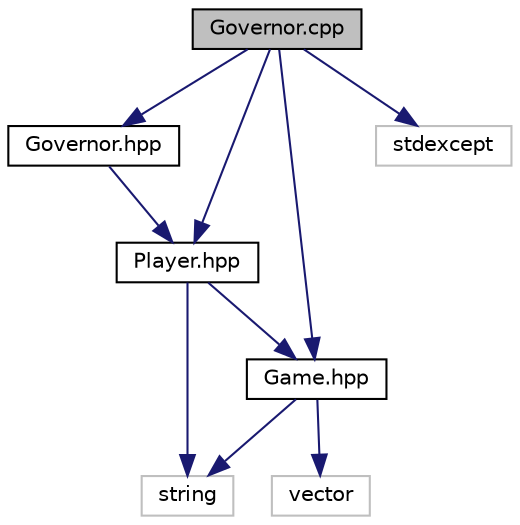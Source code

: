 digraph "Governor.cpp"
{
 // LATEX_PDF_SIZE
  edge [fontname="Helvetica",fontsize="10",labelfontname="Helvetica",labelfontsize="10"];
  node [fontname="Helvetica",fontsize="10",shape=record];
  Node1 [label="Governor.cpp",height=0.2,width=0.4,color="black", fillcolor="grey75", style="filled", fontcolor="black",tooltip=" "];
  Node1 -> Node2 [color="midnightblue",fontsize="10",style="solid"];
  Node2 [label="Governor.hpp",height=0.2,width=0.4,color="black", fillcolor="white", style="filled",URL="$Governor_8hpp.html",tooltip=" "];
  Node2 -> Node3 [color="midnightblue",fontsize="10",style="solid"];
  Node3 [label="Player.hpp",height=0.2,width=0.4,color="black", fillcolor="white", style="filled",URL="$Player_8hpp.html",tooltip=" "];
  Node3 -> Node4 [color="midnightblue",fontsize="10",style="solid"];
  Node4 [label="string",height=0.2,width=0.4,color="grey75", fillcolor="white", style="filled",tooltip=" "];
  Node3 -> Node5 [color="midnightblue",fontsize="10",style="solid"];
  Node5 [label="Game.hpp",height=0.2,width=0.4,color="black", fillcolor="white", style="filled",URL="$Game_8hpp.html",tooltip=" "];
  Node5 -> Node6 [color="midnightblue",fontsize="10",style="solid"];
  Node6 [label="vector",height=0.2,width=0.4,color="grey75", fillcolor="white", style="filled",tooltip=" "];
  Node5 -> Node4 [color="midnightblue",fontsize="10",style="solid"];
  Node1 -> Node3 [color="midnightblue",fontsize="10",style="solid"];
  Node1 -> Node5 [color="midnightblue",fontsize="10",style="solid"];
  Node1 -> Node7 [color="midnightblue",fontsize="10",style="solid"];
  Node7 [label="stdexcept",height=0.2,width=0.4,color="grey75", fillcolor="white", style="filled",tooltip=" "];
}
